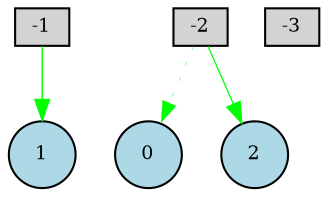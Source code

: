 digraph {
	node [fontsize=9 height=0.2 shape=circle width=0.2]
	-1 [fillcolor=lightgray shape=box style=filled]
	-2 [fillcolor=lightgray shape=box style=filled]
	-3 [fillcolor=lightgray shape=box style=filled]
	0 [fillcolor=lightblue style=filled]
	1 [fillcolor=lightblue style=filled]
	2 [fillcolor=lightblue style=filled]
	-1 -> 1 [color=green penwidth=0.6795332311228008 style=solid]
	-2 -> 0 [color=green penwidth=0.20108791471636683 style=dotted]
	-2 -> 2 [color=green penwidth=0.6086160951361134 style=solid]
}
